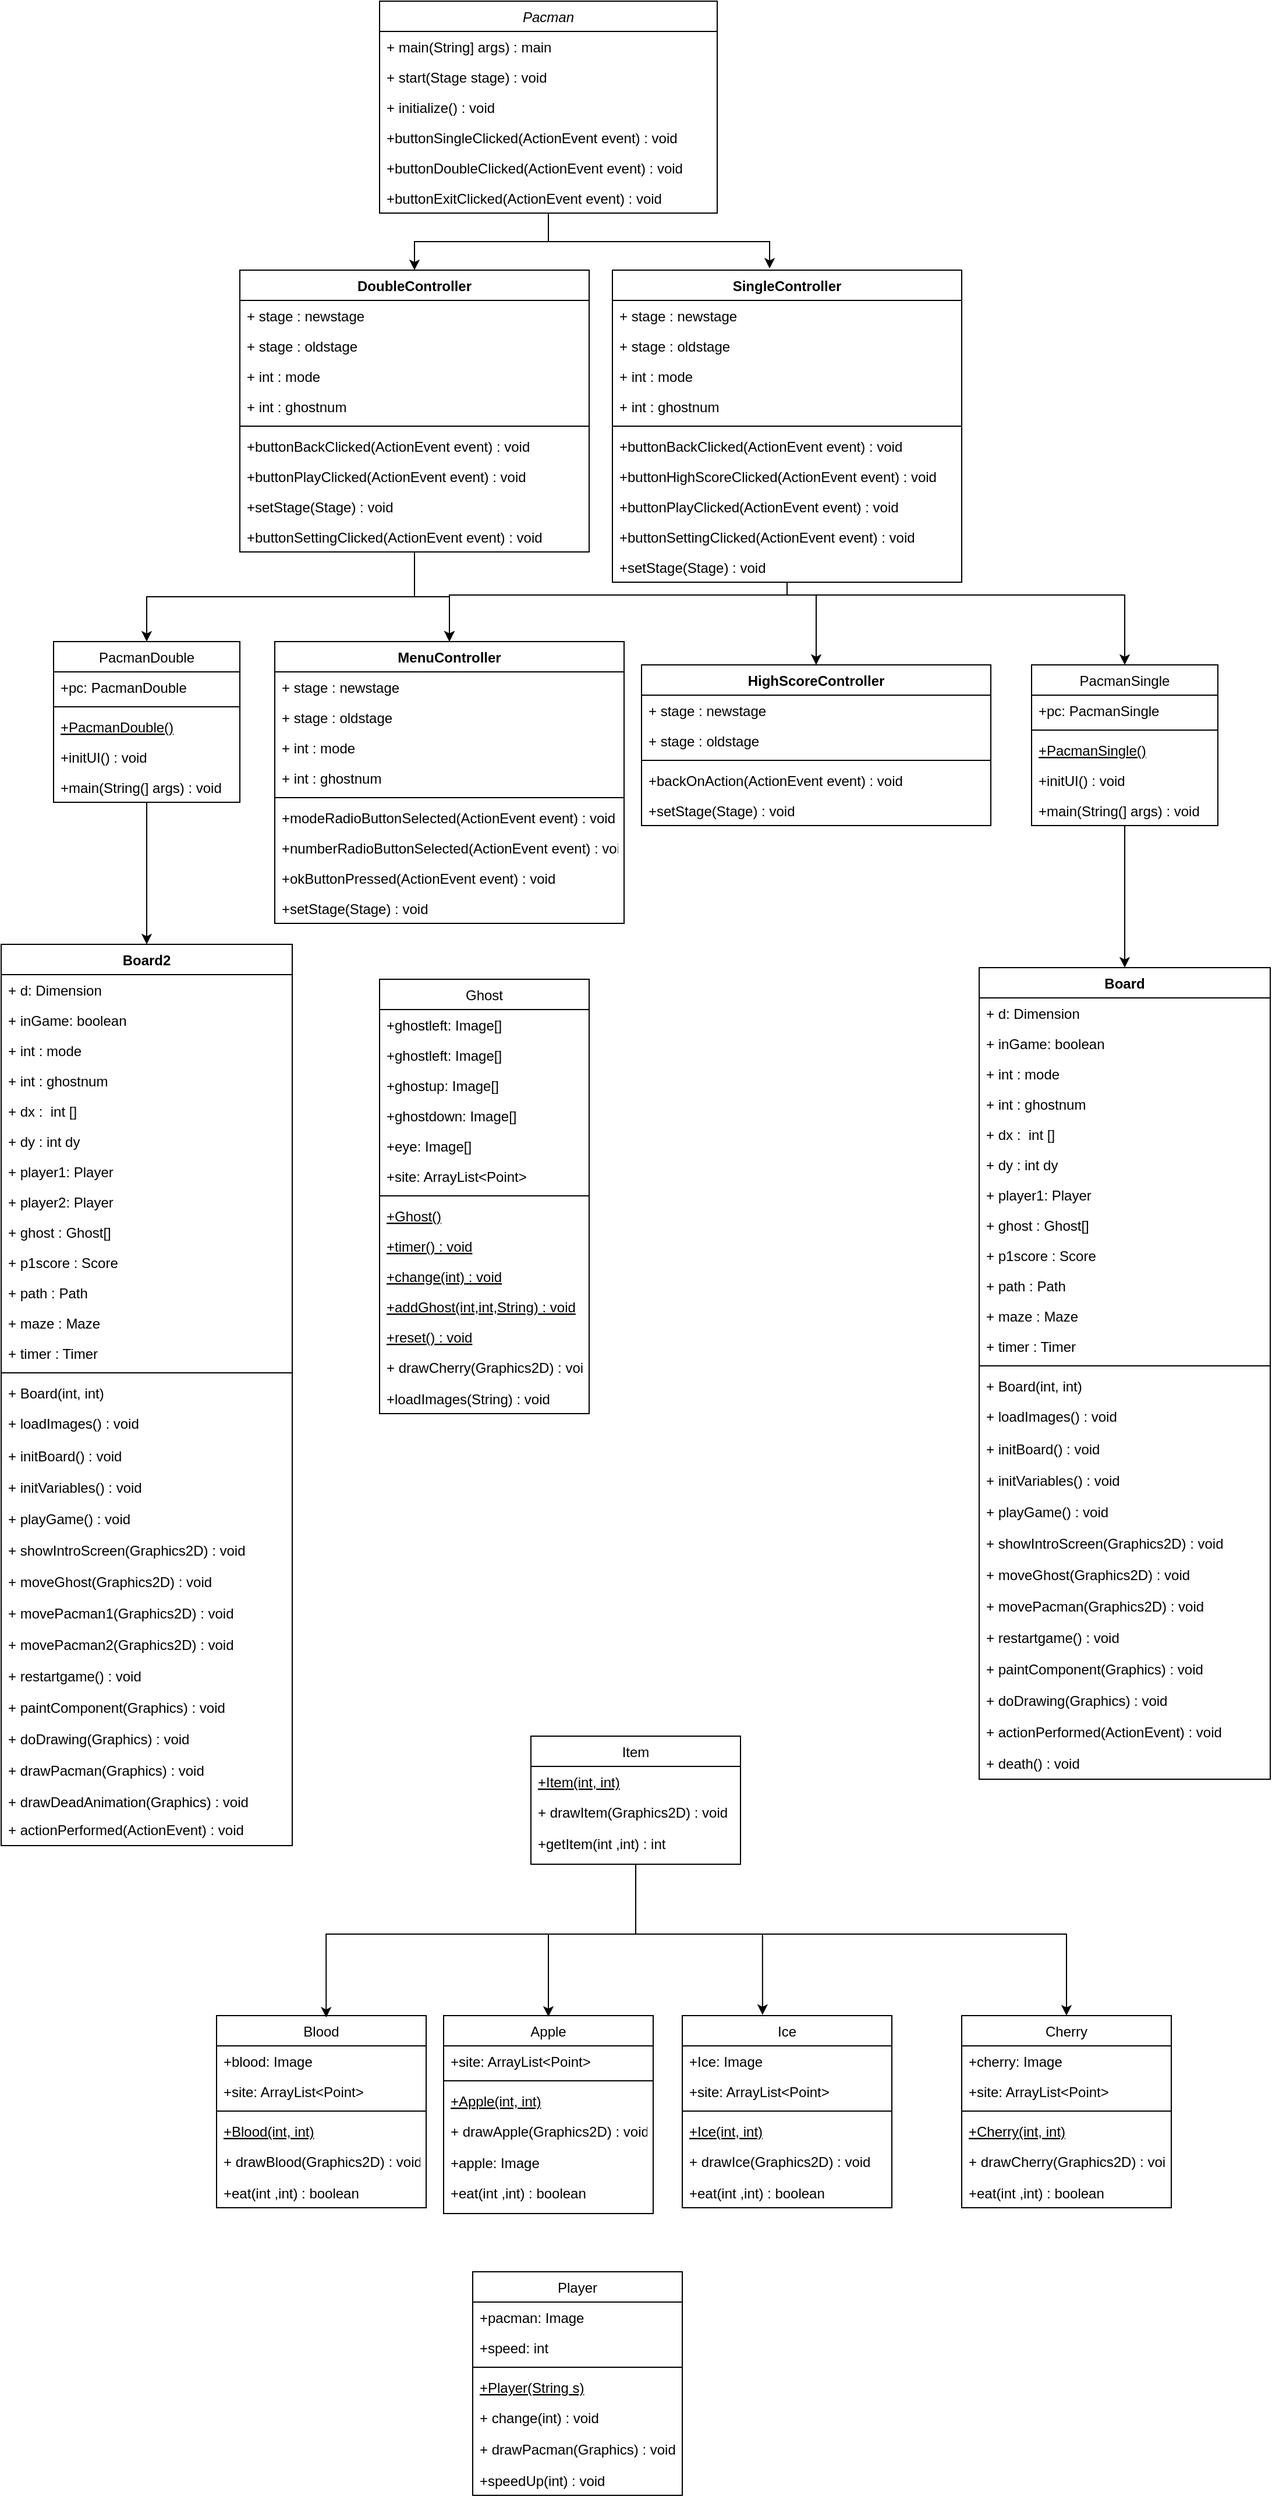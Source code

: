 <mxfile version="18.0.7" type="device"><diagram id="C5RBs43oDa-KdzZeNtuy" name="Page-1"><mxGraphModel dx="2109" dy="717" grid="1" gridSize="10" guides="1" tooltips="1" connect="1" arrows="1" fold="1" page="1" pageScale="1" pageWidth="827" pageHeight="1169" math="0" shadow="0"><root><mxCell id="WIyWlLk6GJQsqaUBKTNV-0"/><mxCell id="WIyWlLk6GJQsqaUBKTNV-1" parent="WIyWlLk6GJQsqaUBKTNV-0"/><mxCell id="lY4DzB_OruJu7RlZBHhW-36" style="edgeStyle=orthogonalEdgeStyle;rounded=0;orthogonalLoop=1;jettySize=auto;html=1;entryX=0.45;entryY=-0.005;entryDx=0;entryDy=0;entryPerimeter=0;" edge="1" parent="WIyWlLk6GJQsqaUBKTNV-1" source="zkfFHV4jXpPFQw0GAbJ--0" target="lY4DzB_OruJu7RlZBHhW-14"><mxGeometry relative="1" as="geometry"/></mxCell><mxCell id="lY4DzB_OruJu7RlZBHhW-37" style="edgeStyle=orthogonalEdgeStyle;rounded=0;orthogonalLoop=1;jettySize=auto;html=1;entryX=0.5;entryY=0;entryDx=0;entryDy=0;" edge="1" parent="WIyWlLk6GJQsqaUBKTNV-1" source="zkfFHV4jXpPFQw0GAbJ--0" target="lY4DzB_OruJu7RlZBHhW-26"><mxGeometry relative="1" as="geometry"><mxPoint x="260" y="590" as="targetPoint"/></mxGeometry></mxCell><mxCell id="zkfFHV4jXpPFQw0GAbJ--0" value="Pacman" style="swimlane;fontStyle=2;align=center;verticalAlign=top;childLayout=stackLayout;horizontal=1;startSize=26;horizontalStack=0;resizeParent=1;resizeLast=0;collapsible=1;marginBottom=0;rounded=0;shadow=0;strokeWidth=1;" parent="WIyWlLk6GJQsqaUBKTNV-1" vertex="1"><mxGeometry x="170" y="120" width="290" height="182" as="geometry"><mxRectangle x="230" y="140" width="160" height="26" as="alternateBounds"/></mxGeometry></mxCell><mxCell id="zkfFHV4jXpPFQw0GAbJ--1" value="+ main(String] args) : main" style="text;align=left;verticalAlign=top;spacingLeft=4;spacingRight=4;overflow=hidden;rotatable=0;points=[[0,0.5],[1,0.5]];portConstraint=eastwest;" parent="zkfFHV4jXpPFQw0GAbJ--0" vertex="1"><mxGeometry y="26" width="290" height="26" as="geometry"/></mxCell><mxCell id="zkfFHV4jXpPFQw0GAbJ--2" value="+ start(Stage stage) : void" style="text;align=left;verticalAlign=top;spacingLeft=4;spacingRight=4;overflow=hidden;rotatable=0;points=[[0,0.5],[1,0.5]];portConstraint=eastwest;rounded=0;shadow=0;html=0;" parent="zkfFHV4jXpPFQw0GAbJ--0" vertex="1"><mxGeometry y="52" width="290" height="26" as="geometry"/></mxCell><mxCell id="zkfFHV4jXpPFQw0GAbJ--3" value="+ initialize() : void" style="text;align=left;verticalAlign=top;spacingLeft=4;spacingRight=4;overflow=hidden;rotatable=0;points=[[0,0.5],[1,0.5]];portConstraint=eastwest;rounded=0;shadow=0;html=0;" parent="zkfFHV4jXpPFQw0GAbJ--0" vertex="1"><mxGeometry y="78" width="290" height="26" as="geometry"/></mxCell><mxCell id="lY4DzB_OruJu7RlZBHhW-0" value="+buttonSingleClicked(ActionEvent event) : void" style="text;align=left;verticalAlign=top;spacingLeft=4;spacingRight=4;overflow=hidden;rotatable=0;points=[[0,0.5],[1,0.5]];portConstraint=eastwest;rounded=0;shadow=0;html=0;" vertex="1" parent="zkfFHV4jXpPFQw0GAbJ--0"><mxGeometry y="104" width="290" height="26" as="geometry"/></mxCell><mxCell id="lY4DzB_OruJu7RlZBHhW-1" value="+buttonDoubleClicked(ActionEvent event) : void" style="text;align=left;verticalAlign=top;spacingLeft=4;spacingRight=4;overflow=hidden;rotatable=0;points=[[0,0.5],[1,0.5]];portConstraint=eastwest;rounded=0;shadow=0;html=0;" vertex="1" parent="zkfFHV4jXpPFQw0GAbJ--0"><mxGeometry y="130" width="290" height="26" as="geometry"/></mxCell><mxCell id="lY4DzB_OruJu7RlZBHhW-2" value="+buttonExitClicked(ActionEvent event) : void" style="text;align=left;verticalAlign=top;spacingLeft=4;spacingRight=4;overflow=hidden;rotatable=0;points=[[0,0.5],[1,0.5]];portConstraint=eastwest;rounded=0;shadow=0;html=0;" vertex="1" parent="zkfFHV4jXpPFQw0GAbJ--0"><mxGeometry y="156" width="290" height="26" as="geometry"/></mxCell><mxCell id="lY4DzB_OruJu7RlZBHhW-123" style="edgeStyle=orthogonalEdgeStyle;rounded=0;orthogonalLoop=1;jettySize=auto;html=1;entryX=0.5;entryY=0;entryDx=0;entryDy=0;" edge="1" parent="WIyWlLk6GJQsqaUBKTNV-1" source="zkfFHV4jXpPFQw0GAbJ--6" target="lY4DzB_OruJu7RlZBHhW-91"><mxGeometry relative="1" as="geometry"/></mxCell><mxCell id="zkfFHV4jXpPFQw0GAbJ--6" value="PacmanDouble" style="swimlane;fontStyle=0;align=center;verticalAlign=top;childLayout=stackLayout;horizontal=1;startSize=26;horizontalStack=0;resizeParent=1;resizeLast=0;collapsible=1;marginBottom=0;rounded=0;shadow=0;strokeWidth=1;" parent="WIyWlLk6GJQsqaUBKTNV-1" vertex="1"><mxGeometry x="-110" y="670" width="160" height="138" as="geometry"><mxRectangle x="130" y="380" width="160" height="26" as="alternateBounds"/></mxGeometry></mxCell><mxCell id="zkfFHV4jXpPFQw0GAbJ--7" value="+pc: PacmanDouble" style="text;align=left;verticalAlign=top;spacingLeft=4;spacingRight=4;overflow=hidden;rotatable=0;points=[[0,0.5],[1,0.5]];portConstraint=eastwest;" parent="zkfFHV4jXpPFQw0GAbJ--6" vertex="1"><mxGeometry y="26" width="160" height="26" as="geometry"/></mxCell><mxCell id="zkfFHV4jXpPFQw0GAbJ--9" value="" style="line;html=1;strokeWidth=1;align=left;verticalAlign=middle;spacingTop=-1;spacingLeft=3;spacingRight=3;rotatable=0;labelPosition=right;points=[];portConstraint=eastwest;" parent="zkfFHV4jXpPFQw0GAbJ--6" vertex="1"><mxGeometry y="52" width="160" height="8" as="geometry"/></mxCell><mxCell id="zkfFHV4jXpPFQw0GAbJ--10" value="+PacmanDouble()" style="text;align=left;verticalAlign=top;spacingLeft=4;spacingRight=4;overflow=hidden;rotatable=0;points=[[0,0.5],[1,0.5]];portConstraint=eastwest;fontStyle=4" parent="zkfFHV4jXpPFQw0GAbJ--6" vertex="1"><mxGeometry y="60" width="160" height="26" as="geometry"/></mxCell><mxCell id="zkfFHV4jXpPFQw0GAbJ--11" value="+initUI() : void" style="text;align=left;verticalAlign=top;spacingLeft=4;spacingRight=4;overflow=hidden;rotatable=0;points=[[0,0.5],[1,0.5]];portConstraint=eastwest;" parent="zkfFHV4jXpPFQw0GAbJ--6" vertex="1"><mxGeometry y="86" width="160" height="26" as="geometry"/></mxCell><mxCell id="lY4DzB_OruJu7RlZBHhW-3" value="+main(String(] args) : void" style="text;align=left;verticalAlign=top;spacingLeft=4;spacingRight=4;overflow=hidden;rotatable=0;points=[[0,0.5],[1,0.5]];portConstraint=eastwest;" vertex="1" parent="zkfFHV4jXpPFQw0GAbJ--6"><mxGeometry y="112" width="160" height="26" as="geometry"/></mxCell><mxCell id="lY4DzB_OruJu7RlZBHhW-124" style="edgeStyle=orthogonalEdgeStyle;rounded=0;orthogonalLoop=1;jettySize=auto;html=1;" edge="1" parent="WIyWlLk6GJQsqaUBKTNV-1" source="lY4DzB_OruJu7RlZBHhW-4" target="lY4DzB_OruJu7RlZBHhW-10"><mxGeometry relative="1" as="geometry"/></mxCell><mxCell id="lY4DzB_OruJu7RlZBHhW-4" value="PacmanSingle" style="swimlane;fontStyle=0;align=center;verticalAlign=top;childLayout=stackLayout;horizontal=1;startSize=26;horizontalStack=0;resizeParent=1;resizeLast=0;collapsible=1;marginBottom=0;rounded=0;shadow=0;strokeWidth=1;" vertex="1" parent="WIyWlLk6GJQsqaUBKTNV-1"><mxGeometry x="730" y="690" width="160" height="138" as="geometry"><mxRectangle x="130" y="380" width="160" height="26" as="alternateBounds"/></mxGeometry></mxCell><mxCell id="lY4DzB_OruJu7RlZBHhW-5" value="+pc: PacmanSingle" style="text;align=left;verticalAlign=top;spacingLeft=4;spacingRight=4;overflow=hidden;rotatable=0;points=[[0,0.5],[1,0.5]];portConstraint=eastwest;" vertex="1" parent="lY4DzB_OruJu7RlZBHhW-4"><mxGeometry y="26" width="160" height="26" as="geometry"/></mxCell><mxCell id="lY4DzB_OruJu7RlZBHhW-6" value="" style="line;html=1;strokeWidth=1;align=left;verticalAlign=middle;spacingTop=-1;spacingLeft=3;spacingRight=3;rotatable=0;labelPosition=right;points=[];portConstraint=eastwest;" vertex="1" parent="lY4DzB_OruJu7RlZBHhW-4"><mxGeometry y="52" width="160" height="8" as="geometry"/></mxCell><mxCell id="lY4DzB_OruJu7RlZBHhW-7" value="+PacmanSingle()" style="text;align=left;verticalAlign=top;spacingLeft=4;spacingRight=4;overflow=hidden;rotatable=0;points=[[0,0.5],[1,0.5]];portConstraint=eastwest;fontStyle=4" vertex="1" parent="lY4DzB_OruJu7RlZBHhW-4"><mxGeometry y="60" width="160" height="26" as="geometry"/></mxCell><mxCell id="lY4DzB_OruJu7RlZBHhW-8" value="+initUI() : void" style="text;align=left;verticalAlign=top;spacingLeft=4;spacingRight=4;overflow=hidden;rotatable=0;points=[[0,0.5],[1,0.5]];portConstraint=eastwest;" vertex="1" parent="lY4DzB_OruJu7RlZBHhW-4"><mxGeometry y="86" width="160" height="26" as="geometry"/></mxCell><mxCell id="lY4DzB_OruJu7RlZBHhW-9" value="+main(String(] args) : void" style="text;align=left;verticalAlign=top;spacingLeft=4;spacingRight=4;overflow=hidden;rotatable=0;points=[[0,0.5],[1,0.5]];portConstraint=eastwest;" vertex="1" parent="lY4DzB_OruJu7RlZBHhW-4"><mxGeometry y="112" width="160" height="26" as="geometry"/></mxCell><mxCell id="lY4DzB_OruJu7RlZBHhW-10" value="Board" style="swimlane;fontStyle=1;align=center;verticalAlign=top;childLayout=stackLayout;horizontal=1;startSize=26;horizontalStack=0;resizeParent=1;resizeParentMax=0;resizeLast=0;collapsible=1;marginBottom=0;" vertex="1" parent="WIyWlLk6GJQsqaUBKTNV-1"><mxGeometry x="685" y="950" width="250" height="697" as="geometry"/></mxCell><mxCell id="lY4DzB_OruJu7RlZBHhW-11" value="+ d: Dimension" style="text;strokeColor=none;fillColor=none;align=left;verticalAlign=top;spacingLeft=4;spacingRight=4;overflow=hidden;rotatable=0;points=[[0,0.5],[1,0.5]];portConstraint=eastwest;" vertex="1" parent="lY4DzB_OruJu7RlZBHhW-10"><mxGeometry y="26" width="250" height="26" as="geometry"/></mxCell><mxCell id="lY4DzB_OruJu7RlZBHhW-70" value="+ inGame: boolean" style="text;strokeColor=none;fillColor=none;align=left;verticalAlign=top;spacingLeft=4;spacingRight=4;overflow=hidden;rotatable=0;points=[[0,0.5],[1,0.5]];portConstraint=eastwest;" vertex="1" parent="lY4DzB_OruJu7RlZBHhW-10"><mxGeometry y="52" width="250" height="26" as="geometry"/></mxCell><mxCell id="lY4DzB_OruJu7RlZBHhW-72" value="+ int : mode" style="text;strokeColor=none;fillColor=none;align=left;verticalAlign=top;spacingLeft=4;spacingRight=4;overflow=hidden;rotatable=0;points=[[0,0.5],[1,0.5]];portConstraint=eastwest;" vertex="1" parent="lY4DzB_OruJu7RlZBHhW-10"><mxGeometry y="78" width="250" height="26" as="geometry"/></mxCell><mxCell id="lY4DzB_OruJu7RlZBHhW-73" value="+ int : ghostnum" style="text;strokeColor=none;fillColor=none;align=left;verticalAlign=top;spacingLeft=4;spacingRight=4;overflow=hidden;rotatable=0;points=[[0,0.5],[1,0.5]];portConstraint=eastwest;" vertex="1" parent="lY4DzB_OruJu7RlZBHhW-10"><mxGeometry y="104" width="250" height="26" as="geometry"/></mxCell><mxCell id="lY4DzB_OruJu7RlZBHhW-66" value="+ dx :  int []" style="text;strokeColor=none;fillColor=none;align=left;verticalAlign=top;spacingLeft=4;spacingRight=4;overflow=hidden;rotatable=0;points=[[0,0.5],[1,0.5]];portConstraint=eastwest;" vertex="1" parent="lY4DzB_OruJu7RlZBHhW-10"><mxGeometry y="130" width="250" height="26" as="geometry"/></mxCell><mxCell id="lY4DzB_OruJu7RlZBHhW-65" value="+ dy : int dy" style="text;strokeColor=none;fillColor=none;align=left;verticalAlign=top;spacingLeft=4;spacingRight=4;overflow=hidden;rotatable=0;points=[[0,0.5],[1,0.5]];portConstraint=eastwest;" vertex="1" parent="lY4DzB_OruJu7RlZBHhW-10"><mxGeometry y="156" width="250" height="26" as="geometry"/></mxCell><mxCell id="lY4DzB_OruJu7RlZBHhW-67" value="+ player1: Player" style="text;strokeColor=none;fillColor=none;align=left;verticalAlign=top;spacingLeft=4;spacingRight=4;overflow=hidden;rotatable=0;points=[[0,0.5],[1,0.5]];portConstraint=eastwest;" vertex="1" parent="lY4DzB_OruJu7RlZBHhW-10"><mxGeometry y="182" width="250" height="26" as="geometry"/></mxCell><mxCell id="lY4DzB_OruJu7RlZBHhW-69" value="+ ghost : Ghost[]" style="text;strokeColor=none;fillColor=none;align=left;verticalAlign=top;spacingLeft=4;spacingRight=4;overflow=hidden;rotatable=0;points=[[0,0.5],[1,0.5]];portConstraint=eastwest;" vertex="1" parent="lY4DzB_OruJu7RlZBHhW-10"><mxGeometry y="208" width="250" height="26" as="geometry"/></mxCell><mxCell id="lY4DzB_OruJu7RlZBHhW-74" value="+ p1score : Score" style="text;strokeColor=none;fillColor=none;align=left;verticalAlign=top;spacingLeft=4;spacingRight=4;overflow=hidden;rotatable=0;points=[[0,0.5],[1,0.5]];portConstraint=eastwest;" vertex="1" parent="lY4DzB_OruJu7RlZBHhW-10"><mxGeometry y="234" width="250" height="26" as="geometry"/></mxCell><mxCell id="lY4DzB_OruJu7RlZBHhW-76" value="+ path : Path" style="text;strokeColor=none;fillColor=none;align=left;verticalAlign=top;spacingLeft=4;spacingRight=4;overflow=hidden;rotatable=0;points=[[0,0.5],[1,0.5]];portConstraint=eastwest;" vertex="1" parent="lY4DzB_OruJu7RlZBHhW-10"><mxGeometry y="260" width="250" height="26" as="geometry"/></mxCell><mxCell id="lY4DzB_OruJu7RlZBHhW-77" value="+ maze : Maze" style="text;strokeColor=none;fillColor=none;align=left;verticalAlign=top;spacingLeft=4;spacingRight=4;overflow=hidden;rotatable=0;points=[[0,0.5],[1,0.5]];portConstraint=eastwest;" vertex="1" parent="lY4DzB_OruJu7RlZBHhW-10"><mxGeometry y="286" width="250" height="26" as="geometry"/></mxCell><mxCell id="lY4DzB_OruJu7RlZBHhW-75" value="+ timer : Timer" style="text;strokeColor=none;fillColor=none;align=left;verticalAlign=top;spacingLeft=4;spacingRight=4;overflow=hidden;rotatable=0;points=[[0,0.5],[1,0.5]];portConstraint=eastwest;" vertex="1" parent="lY4DzB_OruJu7RlZBHhW-10"><mxGeometry y="312" width="250" height="26" as="geometry"/></mxCell><mxCell id="lY4DzB_OruJu7RlZBHhW-12" value="" style="line;strokeWidth=1;fillColor=none;align=left;verticalAlign=middle;spacingTop=-1;spacingLeft=3;spacingRight=3;rotatable=0;labelPosition=right;points=[];portConstraint=eastwest;" vertex="1" parent="lY4DzB_OruJu7RlZBHhW-10"><mxGeometry y="338" width="250" height="8" as="geometry"/></mxCell><mxCell id="lY4DzB_OruJu7RlZBHhW-13" value="+ Board(int, int) " style="text;strokeColor=none;fillColor=none;align=left;verticalAlign=top;spacingLeft=4;spacingRight=4;overflow=hidden;rotatable=0;points=[[0,0.5],[1,0.5]];portConstraint=eastwest;" vertex="1" parent="lY4DzB_OruJu7RlZBHhW-10"><mxGeometry y="346" width="250" height="26" as="geometry"/></mxCell><mxCell id="lY4DzB_OruJu7RlZBHhW-81" value="+ loadImages() : void" style="text;align=left;verticalAlign=top;spacingLeft=4;spacingRight=4;overflow=hidden;rotatable=0;points=[[0,0.5],[1,0.5]];portConstraint=eastwest;rounded=0;shadow=0;html=0;" vertex="1" parent="lY4DzB_OruJu7RlZBHhW-10"><mxGeometry y="372" width="250" height="28" as="geometry"/></mxCell><mxCell id="lY4DzB_OruJu7RlZBHhW-82" value="+ initBoard() : void" style="text;align=left;verticalAlign=top;spacingLeft=4;spacingRight=4;overflow=hidden;rotatable=0;points=[[0,0.5],[1,0.5]];portConstraint=eastwest;rounded=0;shadow=0;html=0;" vertex="1" parent="lY4DzB_OruJu7RlZBHhW-10"><mxGeometry y="400" width="250" height="27" as="geometry"/></mxCell><mxCell id="lY4DzB_OruJu7RlZBHhW-83" value="+ initVariables() : void" style="text;align=left;verticalAlign=top;spacingLeft=4;spacingRight=4;overflow=hidden;rotatable=0;points=[[0,0.5],[1,0.5]];portConstraint=eastwest;rounded=0;shadow=0;html=0;" vertex="1" parent="lY4DzB_OruJu7RlZBHhW-10"><mxGeometry y="427" width="250" height="27" as="geometry"/></mxCell><mxCell id="lY4DzB_OruJu7RlZBHhW-84" value="+ playGame() : void" style="text;align=left;verticalAlign=top;spacingLeft=4;spacingRight=4;overflow=hidden;rotatable=0;points=[[0,0.5],[1,0.5]];portConstraint=eastwest;rounded=0;shadow=0;html=0;" vertex="1" parent="lY4DzB_OruJu7RlZBHhW-10"><mxGeometry y="454" width="250" height="27" as="geometry"/></mxCell><mxCell id="lY4DzB_OruJu7RlZBHhW-85" value="+ showIntroScreen(Graphics2D) : void" style="text;align=left;verticalAlign=top;spacingLeft=4;spacingRight=4;overflow=hidden;rotatable=0;points=[[0,0.5],[1,0.5]];portConstraint=eastwest;rounded=0;shadow=0;html=0;" vertex="1" parent="lY4DzB_OruJu7RlZBHhW-10"><mxGeometry y="481" width="250" height="27" as="geometry"/></mxCell><mxCell id="lY4DzB_OruJu7RlZBHhW-86" value="+ moveGhost(Graphics2D) : void" style="text;align=left;verticalAlign=top;spacingLeft=4;spacingRight=4;overflow=hidden;rotatable=0;points=[[0,0.5],[1,0.5]];portConstraint=eastwest;rounded=0;shadow=0;html=0;" vertex="1" parent="lY4DzB_OruJu7RlZBHhW-10"><mxGeometry y="508" width="250" height="27" as="geometry"/></mxCell><mxCell id="lY4DzB_OruJu7RlZBHhW-87" value="+ movePacman(Graphics2D) : void" style="text;align=left;verticalAlign=top;spacingLeft=4;spacingRight=4;overflow=hidden;rotatable=0;points=[[0,0.5],[1,0.5]];portConstraint=eastwest;rounded=0;shadow=0;html=0;" vertex="1" parent="lY4DzB_OruJu7RlZBHhW-10"><mxGeometry y="535" width="250" height="27" as="geometry"/></mxCell><mxCell id="lY4DzB_OruJu7RlZBHhW-80" value="+ restartgame() : void" style="text;align=left;verticalAlign=top;spacingLeft=4;spacingRight=4;overflow=hidden;rotatable=0;points=[[0,0.5],[1,0.5]];portConstraint=eastwest;rounded=0;shadow=0;html=0;" vertex="1" parent="lY4DzB_OruJu7RlZBHhW-10"><mxGeometry y="562" width="250" height="27" as="geometry"/></mxCell><mxCell id="lY4DzB_OruJu7RlZBHhW-88" value="+ paintComponent(Graphics) : void" style="text;align=left;verticalAlign=top;spacingLeft=4;spacingRight=4;overflow=hidden;rotatable=0;points=[[0,0.5],[1,0.5]];portConstraint=eastwest;rounded=0;shadow=0;html=0;" vertex="1" parent="lY4DzB_OruJu7RlZBHhW-10"><mxGeometry y="589" width="250" height="27" as="geometry"/></mxCell><mxCell id="lY4DzB_OruJu7RlZBHhW-89" value="+ doDrawing(Graphics) : void" style="text;align=left;verticalAlign=top;spacingLeft=4;spacingRight=4;overflow=hidden;rotatable=0;points=[[0,0.5],[1,0.5]];portConstraint=eastwest;rounded=0;shadow=0;html=0;" vertex="1" parent="lY4DzB_OruJu7RlZBHhW-10"><mxGeometry y="616" width="250" height="27" as="geometry"/></mxCell><mxCell id="lY4DzB_OruJu7RlZBHhW-121" value="+ actionPerformed(ActionEvent) : void" style="text;align=left;verticalAlign=top;spacingLeft=4;spacingRight=4;overflow=hidden;rotatable=0;points=[[0,0.5],[1,0.5]];portConstraint=eastwest;rounded=0;shadow=0;html=0;" vertex="1" parent="lY4DzB_OruJu7RlZBHhW-10"><mxGeometry y="643" width="250" height="27" as="geometry"/></mxCell><mxCell id="lY4DzB_OruJu7RlZBHhW-90" value="+ death() : void" style="text;align=left;verticalAlign=top;spacingLeft=4;spacingRight=4;overflow=hidden;rotatable=0;points=[[0,0.5],[1,0.5]];portConstraint=eastwest;rounded=0;shadow=0;html=0;" vertex="1" parent="lY4DzB_OruJu7RlZBHhW-10"><mxGeometry y="670" width="250" height="27" as="geometry"/></mxCell><mxCell id="lY4DzB_OruJu7RlZBHhW-62" style="edgeStyle=orthogonalEdgeStyle;rounded=0;orthogonalLoop=1;jettySize=auto;html=1;" edge="1" parent="WIyWlLk6GJQsqaUBKTNV-1" source="lY4DzB_OruJu7RlZBHhW-14" target="lY4DzB_OruJu7RlZBHhW-38"><mxGeometry relative="1" as="geometry"><Array as="points"><mxPoint x="520" y="630"/><mxPoint x="230" y="630"/></Array></mxGeometry></mxCell><mxCell id="lY4DzB_OruJu7RlZBHhW-63" style="edgeStyle=orthogonalEdgeStyle;rounded=0;orthogonalLoop=1;jettySize=auto;html=1;entryX=0.5;entryY=0;entryDx=0;entryDy=0;" edge="1" parent="WIyWlLk6GJQsqaUBKTNV-1" source="lY4DzB_OruJu7RlZBHhW-14" target="lY4DzB_OruJu7RlZBHhW-50"><mxGeometry relative="1" as="geometry"><Array as="points"><mxPoint x="520" y="630"/><mxPoint x="545" y="630"/></Array></mxGeometry></mxCell><mxCell id="lY4DzB_OruJu7RlZBHhW-64" style="edgeStyle=orthogonalEdgeStyle;rounded=0;orthogonalLoop=1;jettySize=auto;html=1;" edge="1" parent="WIyWlLk6GJQsqaUBKTNV-1" source="lY4DzB_OruJu7RlZBHhW-14" target="lY4DzB_OruJu7RlZBHhW-4"><mxGeometry relative="1" as="geometry"><Array as="points"><mxPoint x="520" y="630"/><mxPoint x="810" y="630"/></Array></mxGeometry></mxCell><mxCell id="lY4DzB_OruJu7RlZBHhW-14" value="SingleController" style="swimlane;fontStyle=1;align=center;verticalAlign=top;childLayout=stackLayout;horizontal=1;startSize=26;horizontalStack=0;resizeParent=1;resizeParentMax=0;resizeLast=0;collapsible=1;marginBottom=0;" vertex="1" parent="WIyWlLk6GJQsqaUBKTNV-1"><mxGeometry x="370" y="351" width="300" height="268" as="geometry"/></mxCell><mxCell id="lY4DzB_OruJu7RlZBHhW-15" value="+ stage : newstage" style="text;strokeColor=none;fillColor=none;align=left;verticalAlign=top;spacingLeft=4;spacingRight=4;overflow=hidden;rotatable=0;points=[[0,0.5],[1,0.5]];portConstraint=eastwest;" vertex="1" parent="lY4DzB_OruJu7RlZBHhW-14"><mxGeometry y="26" width="300" height="26" as="geometry"/></mxCell><mxCell id="lY4DzB_OruJu7RlZBHhW-19" value="+ stage : oldstage" style="text;strokeColor=none;fillColor=none;align=left;verticalAlign=top;spacingLeft=4;spacingRight=4;overflow=hidden;rotatable=0;points=[[0,0.5],[1,0.5]];portConstraint=eastwest;" vertex="1" parent="lY4DzB_OruJu7RlZBHhW-14"><mxGeometry y="52" width="300" height="26" as="geometry"/></mxCell><mxCell id="lY4DzB_OruJu7RlZBHhW-20" value="+ int : mode" style="text;strokeColor=none;fillColor=none;align=left;verticalAlign=top;spacingLeft=4;spacingRight=4;overflow=hidden;rotatable=0;points=[[0,0.5],[1,0.5]];portConstraint=eastwest;" vertex="1" parent="lY4DzB_OruJu7RlZBHhW-14"><mxGeometry y="78" width="300" height="26" as="geometry"/></mxCell><mxCell id="lY4DzB_OruJu7RlZBHhW-18" value="+ int : ghostnum" style="text;strokeColor=none;fillColor=none;align=left;verticalAlign=top;spacingLeft=4;spacingRight=4;overflow=hidden;rotatable=0;points=[[0,0.5],[1,0.5]];portConstraint=eastwest;" vertex="1" parent="lY4DzB_OruJu7RlZBHhW-14"><mxGeometry y="104" width="300" height="26" as="geometry"/></mxCell><mxCell id="lY4DzB_OruJu7RlZBHhW-16" value="" style="line;strokeWidth=1;fillColor=none;align=left;verticalAlign=middle;spacingTop=-1;spacingLeft=3;spacingRight=3;rotatable=0;labelPosition=right;points=[];portConstraint=eastwest;" vertex="1" parent="lY4DzB_OruJu7RlZBHhW-14"><mxGeometry y="130" width="300" height="8" as="geometry"/></mxCell><mxCell id="lY4DzB_OruJu7RlZBHhW-22" value="+buttonBackClicked(ActionEvent event) : void" style="text;align=left;verticalAlign=top;spacingLeft=4;spacingRight=4;overflow=hidden;rotatable=0;points=[[0,0.5],[1,0.5]];portConstraint=eastwest;rounded=0;shadow=0;html=0;" vertex="1" parent="lY4DzB_OruJu7RlZBHhW-14"><mxGeometry y="138" width="300" height="26" as="geometry"/></mxCell><mxCell id="lY4DzB_OruJu7RlZBHhW-24" value="+buttonHighScoreClicked(ActionEvent event) : void" style="text;align=left;verticalAlign=top;spacingLeft=4;spacingRight=4;overflow=hidden;rotatable=0;points=[[0,0.5],[1,0.5]];portConstraint=eastwest;rounded=0;shadow=0;html=0;" vertex="1" parent="lY4DzB_OruJu7RlZBHhW-14"><mxGeometry y="164" width="300" height="26" as="geometry"/></mxCell><mxCell id="lY4DzB_OruJu7RlZBHhW-25" value="+buttonPlayClicked(ActionEvent event) : void" style="text;align=left;verticalAlign=top;spacingLeft=4;spacingRight=4;overflow=hidden;rotatable=0;points=[[0,0.5],[1,0.5]];portConstraint=eastwest;rounded=0;shadow=0;html=0;" vertex="1" parent="lY4DzB_OruJu7RlZBHhW-14"><mxGeometry y="190" width="300" height="26" as="geometry"/></mxCell><mxCell id="lY4DzB_OruJu7RlZBHhW-23" value="+buttonSettingClicked(ActionEvent event) : void" style="text;align=left;verticalAlign=top;spacingLeft=4;spacingRight=4;overflow=hidden;rotatable=0;points=[[0,0.5],[1,0.5]];portConstraint=eastwest;rounded=0;shadow=0;html=0;" vertex="1" parent="lY4DzB_OruJu7RlZBHhW-14"><mxGeometry y="216" width="300" height="26" as="geometry"/></mxCell><mxCell id="lY4DzB_OruJu7RlZBHhW-48" value="+setStage(Stage) : void" style="text;align=left;verticalAlign=top;spacingLeft=4;spacingRight=4;overflow=hidden;rotatable=0;points=[[0,0.5],[1,0.5]];portConstraint=eastwest;rounded=0;shadow=0;html=0;" vertex="1" parent="lY4DzB_OruJu7RlZBHhW-14"><mxGeometry y="242" width="300" height="26" as="geometry"/></mxCell><mxCell id="lY4DzB_OruJu7RlZBHhW-60" style="edgeStyle=orthogonalEdgeStyle;rounded=0;orthogonalLoop=1;jettySize=auto;html=1;" edge="1" parent="WIyWlLk6GJQsqaUBKTNV-1" source="lY4DzB_OruJu7RlZBHhW-26" target="zkfFHV4jXpPFQw0GAbJ--6"><mxGeometry relative="1" as="geometry"/></mxCell><mxCell id="lY4DzB_OruJu7RlZBHhW-61" style="edgeStyle=orthogonalEdgeStyle;rounded=0;orthogonalLoop=1;jettySize=auto;html=1;" edge="1" parent="WIyWlLk6GJQsqaUBKTNV-1" source="lY4DzB_OruJu7RlZBHhW-26" target="lY4DzB_OruJu7RlZBHhW-38"><mxGeometry relative="1" as="geometry"/></mxCell><mxCell id="lY4DzB_OruJu7RlZBHhW-26" value="DoubleController" style="swimlane;fontStyle=1;align=center;verticalAlign=top;childLayout=stackLayout;horizontal=1;startSize=26;horizontalStack=0;resizeParent=1;resizeParentMax=0;resizeLast=0;collapsible=1;marginBottom=0;" vertex="1" parent="WIyWlLk6GJQsqaUBKTNV-1"><mxGeometry x="50" y="351" width="300" height="242" as="geometry"/></mxCell><mxCell id="lY4DzB_OruJu7RlZBHhW-27" value="+ stage : newstage" style="text;strokeColor=none;fillColor=none;align=left;verticalAlign=top;spacingLeft=4;spacingRight=4;overflow=hidden;rotatable=0;points=[[0,0.5],[1,0.5]];portConstraint=eastwest;" vertex="1" parent="lY4DzB_OruJu7RlZBHhW-26"><mxGeometry y="26" width="300" height="26" as="geometry"/></mxCell><mxCell id="lY4DzB_OruJu7RlZBHhW-28" value="+ stage : oldstage" style="text;strokeColor=none;fillColor=none;align=left;verticalAlign=top;spacingLeft=4;spacingRight=4;overflow=hidden;rotatable=0;points=[[0,0.5],[1,0.5]];portConstraint=eastwest;" vertex="1" parent="lY4DzB_OruJu7RlZBHhW-26"><mxGeometry y="52" width="300" height="26" as="geometry"/></mxCell><mxCell id="lY4DzB_OruJu7RlZBHhW-29" value="+ int : mode" style="text;strokeColor=none;fillColor=none;align=left;verticalAlign=top;spacingLeft=4;spacingRight=4;overflow=hidden;rotatable=0;points=[[0,0.5],[1,0.5]];portConstraint=eastwest;" vertex="1" parent="lY4DzB_OruJu7RlZBHhW-26"><mxGeometry y="78" width="300" height="26" as="geometry"/></mxCell><mxCell id="lY4DzB_OruJu7RlZBHhW-30" value="+ int : ghostnum" style="text;strokeColor=none;fillColor=none;align=left;verticalAlign=top;spacingLeft=4;spacingRight=4;overflow=hidden;rotatable=0;points=[[0,0.5],[1,0.5]];portConstraint=eastwest;" vertex="1" parent="lY4DzB_OruJu7RlZBHhW-26"><mxGeometry y="104" width="300" height="26" as="geometry"/></mxCell><mxCell id="lY4DzB_OruJu7RlZBHhW-31" value="" style="line;strokeWidth=1;fillColor=none;align=left;verticalAlign=middle;spacingTop=-1;spacingLeft=3;spacingRight=3;rotatable=0;labelPosition=right;points=[];portConstraint=eastwest;" vertex="1" parent="lY4DzB_OruJu7RlZBHhW-26"><mxGeometry y="130" width="300" height="8" as="geometry"/></mxCell><mxCell id="lY4DzB_OruJu7RlZBHhW-32" value="+buttonBackClicked(ActionEvent event) : void" style="text;align=left;verticalAlign=top;spacingLeft=4;spacingRight=4;overflow=hidden;rotatable=0;points=[[0,0.5],[1,0.5]];portConstraint=eastwest;rounded=0;shadow=0;html=0;" vertex="1" parent="lY4DzB_OruJu7RlZBHhW-26"><mxGeometry y="138" width="300" height="26" as="geometry"/></mxCell><mxCell id="lY4DzB_OruJu7RlZBHhW-34" value="+buttonPlayClicked(ActionEvent event) : void" style="text;align=left;verticalAlign=top;spacingLeft=4;spacingRight=4;overflow=hidden;rotatable=0;points=[[0,0.5],[1,0.5]];portConstraint=eastwest;rounded=0;shadow=0;html=0;" vertex="1" parent="lY4DzB_OruJu7RlZBHhW-26"><mxGeometry y="164" width="300" height="26" as="geometry"/></mxCell><mxCell id="lY4DzB_OruJu7RlZBHhW-49" value="+setStage(Stage) : void" style="text;align=left;verticalAlign=top;spacingLeft=4;spacingRight=4;overflow=hidden;rotatable=0;points=[[0,0.5],[1,0.5]];portConstraint=eastwest;rounded=0;shadow=0;html=0;" vertex="1" parent="lY4DzB_OruJu7RlZBHhW-26"><mxGeometry y="190" width="300" height="26" as="geometry"/></mxCell><mxCell id="lY4DzB_OruJu7RlZBHhW-35" value="+buttonSettingClicked(ActionEvent event) : void" style="text;align=left;verticalAlign=top;spacingLeft=4;spacingRight=4;overflow=hidden;rotatable=0;points=[[0,0.5],[1,0.5]];portConstraint=eastwest;rounded=0;shadow=0;html=0;" vertex="1" parent="lY4DzB_OruJu7RlZBHhW-26"><mxGeometry y="216" width="300" height="26" as="geometry"/></mxCell><mxCell id="lY4DzB_OruJu7RlZBHhW-38" value="MenuController" style="swimlane;fontStyle=1;align=center;verticalAlign=top;childLayout=stackLayout;horizontal=1;startSize=26;horizontalStack=0;resizeParent=1;resizeParentMax=0;resizeLast=0;collapsible=1;marginBottom=0;" vertex="1" parent="WIyWlLk6GJQsqaUBKTNV-1"><mxGeometry x="80" y="670" width="300" height="242" as="geometry"/></mxCell><mxCell id="lY4DzB_OruJu7RlZBHhW-39" value="+ stage : newstage" style="text;strokeColor=none;fillColor=none;align=left;verticalAlign=top;spacingLeft=4;spacingRight=4;overflow=hidden;rotatable=0;points=[[0,0.5],[1,0.5]];portConstraint=eastwest;" vertex="1" parent="lY4DzB_OruJu7RlZBHhW-38"><mxGeometry y="26" width="300" height="26" as="geometry"/></mxCell><mxCell id="lY4DzB_OruJu7RlZBHhW-40" value="+ stage : oldstage" style="text;strokeColor=none;fillColor=none;align=left;verticalAlign=top;spacingLeft=4;spacingRight=4;overflow=hidden;rotatable=0;points=[[0,0.5],[1,0.5]];portConstraint=eastwest;" vertex="1" parent="lY4DzB_OruJu7RlZBHhW-38"><mxGeometry y="52" width="300" height="26" as="geometry"/></mxCell><mxCell id="lY4DzB_OruJu7RlZBHhW-41" value="+ int : mode" style="text;strokeColor=none;fillColor=none;align=left;verticalAlign=top;spacingLeft=4;spacingRight=4;overflow=hidden;rotatable=0;points=[[0,0.5],[1,0.5]];portConstraint=eastwest;" vertex="1" parent="lY4DzB_OruJu7RlZBHhW-38"><mxGeometry y="78" width="300" height="26" as="geometry"/></mxCell><mxCell id="lY4DzB_OruJu7RlZBHhW-42" value="+ int : ghostnum" style="text;strokeColor=none;fillColor=none;align=left;verticalAlign=top;spacingLeft=4;spacingRight=4;overflow=hidden;rotatable=0;points=[[0,0.5],[1,0.5]];portConstraint=eastwest;" vertex="1" parent="lY4DzB_OruJu7RlZBHhW-38"><mxGeometry y="104" width="300" height="26" as="geometry"/></mxCell><mxCell id="lY4DzB_OruJu7RlZBHhW-43" value="" style="line;strokeWidth=1;fillColor=none;align=left;verticalAlign=middle;spacingTop=-1;spacingLeft=3;spacingRight=3;rotatable=0;labelPosition=right;points=[];portConstraint=eastwest;" vertex="1" parent="lY4DzB_OruJu7RlZBHhW-38"><mxGeometry y="130" width="300" height="8" as="geometry"/></mxCell><mxCell id="lY4DzB_OruJu7RlZBHhW-44" value="+modeRadioButtonSelected(ActionEvent event) : void" style="text;align=left;verticalAlign=top;spacingLeft=4;spacingRight=4;overflow=hidden;rotatable=0;points=[[0,0.5],[1,0.5]];portConstraint=eastwest;rounded=0;shadow=0;html=0;" vertex="1" parent="lY4DzB_OruJu7RlZBHhW-38"><mxGeometry y="138" width="300" height="26" as="geometry"/></mxCell><mxCell id="lY4DzB_OruJu7RlZBHhW-45" value="+numberRadioButtonSelected(ActionEvent event) : void" style="text;align=left;verticalAlign=top;spacingLeft=4;spacingRight=4;overflow=hidden;rotatable=0;points=[[0,0.5],[1,0.5]];portConstraint=eastwest;rounded=0;shadow=0;html=0;" vertex="1" parent="lY4DzB_OruJu7RlZBHhW-38"><mxGeometry y="164" width="300" height="26" as="geometry"/></mxCell><mxCell id="lY4DzB_OruJu7RlZBHhW-46" value="+okButtonPressed(ActionEvent event) : void" style="text;align=left;verticalAlign=top;spacingLeft=4;spacingRight=4;overflow=hidden;rotatable=0;points=[[0,0.5],[1,0.5]];portConstraint=eastwest;rounded=0;shadow=0;html=0;" vertex="1" parent="lY4DzB_OruJu7RlZBHhW-38"><mxGeometry y="190" width="300" height="26" as="geometry"/></mxCell><mxCell id="lY4DzB_OruJu7RlZBHhW-47" value="+setStage(Stage) : void" style="text;align=left;verticalAlign=top;spacingLeft=4;spacingRight=4;overflow=hidden;rotatable=0;points=[[0,0.5],[1,0.5]];portConstraint=eastwest;rounded=0;shadow=0;html=0;" vertex="1" parent="lY4DzB_OruJu7RlZBHhW-38"><mxGeometry y="216" width="300" height="26" as="geometry"/></mxCell><mxCell id="lY4DzB_OruJu7RlZBHhW-50" value="HighScoreController" style="swimlane;fontStyle=1;align=center;verticalAlign=top;childLayout=stackLayout;horizontal=1;startSize=26;horizontalStack=0;resizeParent=1;resizeParentMax=0;resizeLast=0;collapsible=1;marginBottom=0;" vertex="1" parent="WIyWlLk6GJQsqaUBKTNV-1"><mxGeometry x="395" y="690" width="300" height="138" as="geometry"/></mxCell><mxCell id="lY4DzB_OruJu7RlZBHhW-51" value="+ stage : newstage" style="text;strokeColor=none;fillColor=none;align=left;verticalAlign=top;spacingLeft=4;spacingRight=4;overflow=hidden;rotatable=0;points=[[0,0.5],[1,0.5]];portConstraint=eastwest;" vertex="1" parent="lY4DzB_OruJu7RlZBHhW-50"><mxGeometry y="26" width="300" height="26" as="geometry"/></mxCell><mxCell id="lY4DzB_OruJu7RlZBHhW-52" value="+ stage : oldstage" style="text;strokeColor=none;fillColor=none;align=left;verticalAlign=top;spacingLeft=4;spacingRight=4;overflow=hidden;rotatable=0;points=[[0,0.5],[1,0.5]];portConstraint=eastwest;" vertex="1" parent="lY4DzB_OruJu7RlZBHhW-50"><mxGeometry y="52" width="300" height="26" as="geometry"/></mxCell><mxCell id="lY4DzB_OruJu7RlZBHhW-55" value="" style="line;strokeWidth=1;fillColor=none;align=left;verticalAlign=middle;spacingTop=-1;spacingLeft=3;spacingRight=3;rotatable=0;labelPosition=right;points=[];portConstraint=eastwest;" vertex="1" parent="lY4DzB_OruJu7RlZBHhW-50"><mxGeometry y="78" width="300" height="8" as="geometry"/></mxCell><mxCell id="lY4DzB_OruJu7RlZBHhW-56" value="+backOnAction(ActionEvent event) : void" style="text;align=left;verticalAlign=top;spacingLeft=4;spacingRight=4;overflow=hidden;rotatable=0;points=[[0,0.5],[1,0.5]];portConstraint=eastwest;rounded=0;shadow=0;html=0;" vertex="1" parent="lY4DzB_OruJu7RlZBHhW-50"><mxGeometry y="86" width="300" height="26" as="geometry"/></mxCell><mxCell id="lY4DzB_OruJu7RlZBHhW-59" value="+setStage(Stage) : void" style="text;align=left;verticalAlign=top;spacingLeft=4;spacingRight=4;overflow=hidden;rotatable=0;points=[[0,0.5],[1,0.5]];portConstraint=eastwest;rounded=0;shadow=0;html=0;" vertex="1" parent="lY4DzB_OruJu7RlZBHhW-50"><mxGeometry y="112" width="300" height="26" as="geometry"/></mxCell><mxCell id="lY4DzB_OruJu7RlZBHhW-91" value="Board2" style="swimlane;fontStyle=1;align=center;verticalAlign=top;childLayout=stackLayout;horizontal=1;startSize=26;horizontalStack=0;resizeParent=1;resizeParentMax=0;resizeLast=0;collapsible=1;marginBottom=0;" vertex="1" parent="WIyWlLk6GJQsqaUBKTNV-1"><mxGeometry x="-155" y="930" width="250" height="774" as="geometry"/></mxCell><mxCell id="lY4DzB_OruJu7RlZBHhW-92" value="+ d: Dimension" style="text;strokeColor=none;fillColor=none;align=left;verticalAlign=top;spacingLeft=4;spacingRight=4;overflow=hidden;rotatable=0;points=[[0,0.5],[1,0.5]];portConstraint=eastwest;" vertex="1" parent="lY4DzB_OruJu7RlZBHhW-91"><mxGeometry y="26" width="250" height="26" as="geometry"/></mxCell><mxCell id="lY4DzB_OruJu7RlZBHhW-93" value="+ inGame: boolean" style="text;strokeColor=none;fillColor=none;align=left;verticalAlign=top;spacingLeft=4;spacingRight=4;overflow=hidden;rotatable=0;points=[[0,0.5],[1,0.5]];portConstraint=eastwest;" vertex="1" parent="lY4DzB_OruJu7RlZBHhW-91"><mxGeometry y="52" width="250" height="26" as="geometry"/></mxCell><mxCell id="lY4DzB_OruJu7RlZBHhW-94" value="+ int : mode" style="text;strokeColor=none;fillColor=none;align=left;verticalAlign=top;spacingLeft=4;spacingRight=4;overflow=hidden;rotatable=0;points=[[0,0.5],[1,0.5]];portConstraint=eastwest;" vertex="1" parent="lY4DzB_OruJu7RlZBHhW-91"><mxGeometry y="78" width="250" height="26" as="geometry"/></mxCell><mxCell id="lY4DzB_OruJu7RlZBHhW-95" value="+ int : ghostnum" style="text;strokeColor=none;fillColor=none;align=left;verticalAlign=top;spacingLeft=4;spacingRight=4;overflow=hidden;rotatable=0;points=[[0,0.5],[1,0.5]];portConstraint=eastwest;" vertex="1" parent="lY4DzB_OruJu7RlZBHhW-91"><mxGeometry y="104" width="250" height="26" as="geometry"/></mxCell><mxCell id="lY4DzB_OruJu7RlZBHhW-96" value="+ dx :  int []" style="text;strokeColor=none;fillColor=none;align=left;verticalAlign=top;spacingLeft=4;spacingRight=4;overflow=hidden;rotatable=0;points=[[0,0.5],[1,0.5]];portConstraint=eastwest;" vertex="1" parent="lY4DzB_OruJu7RlZBHhW-91"><mxGeometry y="130" width="250" height="26" as="geometry"/></mxCell><mxCell id="lY4DzB_OruJu7RlZBHhW-97" value="+ dy : int dy" style="text;strokeColor=none;fillColor=none;align=left;verticalAlign=top;spacingLeft=4;spacingRight=4;overflow=hidden;rotatable=0;points=[[0,0.5],[1,0.5]];portConstraint=eastwest;" vertex="1" parent="lY4DzB_OruJu7RlZBHhW-91"><mxGeometry y="156" width="250" height="26" as="geometry"/></mxCell><mxCell id="lY4DzB_OruJu7RlZBHhW-98" value="+ player1: Player" style="text;strokeColor=none;fillColor=none;align=left;verticalAlign=top;spacingLeft=4;spacingRight=4;overflow=hidden;rotatable=0;points=[[0,0.5],[1,0.5]];portConstraint=eastwest;" vertex="1" parent="lY4DzB_OruJu7RlZBHhW-91"><mxGeometry y="182" width="250" height="26" as="geometry"/></mxCell><mxCell id="lY4DzB_OruJu7RlZBHhW-117" value="+ player2: Player" style="text;strokeColor=none;fillColor=none;align=left;verticalAlign=top;spacingLeft=4;spacingRight=4;overflow=hidden;rotatable=0;points=[[0,0.5],[1,0.5]];portConstraint=eastwest;" vertex="1" parent="lY4DzB_OruJu7RlZBHhW-91"><mxGeometry y="208" width="250" height="26" as="geometry"/></mxCell><mxCell id="lY4DzB_OruJu7RlZBHhW-99" value="+ ghost : Ghost[]" style="text;strokeColor=none;fillColor=none;align=left;verticalAlign=top;spacingLeft=4;spacingRight=4;overflow=hidden;rotatable=0;points=[[0,0.5],[1,0.5]];portConstraint=eastwest;" vertex="1" parent="lY4DzB_OruJu7RlZBHhW-91"><mxGeometry y="234" width="250" height="26" as="geometry"/></mxCell><mxCell id="lY4DzB_OruJu7RlZBHhW-100" value="+ p1score : Score" style="text;strokeColor=none;fillColor=none;align=left;verticalAlign=top;spacingLeft=4;spacingRight=4;overflow=hidden;rotatable=0;points=[[0,0.5],[1,0.5]];portConstraint=eastwest;" vertex="1" parent="lY4DzB_OruJu7RlZBHhW-91"><mxGeometry y="260" width="250" height="26" as="geometry"/></mxCell><mxCell id="lY4DzB_OruJu7RlZBHhW-101" value="+ path : Path" style="text;strokeColor=none;fillColor=none;align=left;verticalAlign=top;spacingLeft=4;spacingRight=4;overflow=hidden;rotatable=0;points=[[0,0.5],[1,0.5]];portConstraint=eastwest;" vertex="1" parent="lY4DzB_OruJu7RlZBHhW-91"><mxGeometry y="286" width="250" height="26" as="geometry"/></mxCell><mxCell id="lY4DzB_OruJu7RlZBHhW-102" value="+ maze : Maze" style="text;strokeColor=none;fillColor=none;align=left;verticalAlign=top;spacingLeft=4;spacingRight=4;overflow=hidden;rotatable=0;points=[[0,0.5],[1,0.5]];portConstraint=eastwest;" vertex="1" parent="lY4DzB_OruJu7RlZBHhW-91"><mxGeometry y="312" width="250" height="26" as="geometry"/></mxCell><mxCell id="lY4DzB_OruJu7RlZBHhW-103" value="+ timer : Timer" style="text;strokeColor=none;fillColor=none;align=left;verticalAlign=top;spacingLeft=4;spacingRight=4;overflow=hidden;rotatable=0;points=[[0,0.5],[1,0.5]];portConstraint=eastwest;" vertex="1" parent="lY4DzB_OruJu7RlZBHhW-91"><mxGeometry y="338" width="250" height="26" as="geometry"/></mxCell><mxCell id="lY4DzB_OruJu7RlZBHhW-104" value="" style="line;strokeWidth=1;fillColor=none;align=left;verticalAlign=middle;spacingTop=-1;spacingLeft=3;spacingRight=3;rotatable=0;labelPosition=right;points=[];portConstraint=eastwest;" vertex="1" parent="lY4DzB_OruJu7RlZBHhW-91"><mxGeometry y="364" width="250" height="8" as="geometry"/></mxCell><mxCell id="lY4DzB_OruJu7RlZBHhW-105" value="+ Board(int, int) " style="text;strokeColor=none;fillColor=none;align=left;verticalAlign=top;spacingLeft=4;spacingRight=4;overflow=hidden;rotatable=0;points=[[0,0.5],[1,0.5]];portConstraint=eastwest;" vertex="1" parent="lY4DzB_OruJu7RlZBHhW-91"><mxGeometry y="372" width="250" height="26" as="geometry"/></mxCell><mxCell id="lY4DzB_OruJu7RlZBHhW-106" value="+ loadImages() : void" style="text;align=left;verticalAlign=top;spacingLeft=4;spacingRight=4;overflow=hidden;rotatable=0;points=[[0,0.5],[1,0.5]];portConstraint=eastwest;rounded=0;shadow=0;html=0;" vertex="1" parent="lY4DzB_OruJu7RlZBHhW-91"><mxGeometry y="398" width="250" height="28" as="geometry"/></mxCell><mxCell id="lY4DzB_OruJu7RlZBHhW-107" value="+ initBoard() : void" style="text;align=left;verticalAlign=top;spacingLeft=4;spacingRight=4;overflow=hidden;rotatable=0;points=[[0,0.5],[1,0.5]];portConstraint=eastwest;rounded=0;shadow=0;html=0;" vertex="1" parent="lY4DzB_OruJu7RlZBHhW-91"><mxGeometry y="426" width="250" height="27" as="geometry"/></mxCell><mxCell id="lY4DzB_OruJu7RlZBHhW-108" value="+ initVariables() : void" style="text;align=left;verticalAlign=top;spacingLeft=4;spacingRight=4;overflow=hidden;rotatable=0;points=[[0,0.5],[1,0.5]];portConstraint=eastwest;rounded=0;shadow=0;html=0;" vertex="1" parent="lY4DzB_OruJu7RlZBHhW-91"><mxGeometry y="453" width="250" height="27" as="geometry"/></mxCell><mxCell id="lY4DzB_OruJu7RlZBHhW-109" value="+ playGame() : void" style="text;align=left;verticalAlign=top;spacingLeft=4;spacingRight=4;overflow=hidden;rotatable=0;points=[[0,0.5],[1,0.5]];portConstraint=eastwest;rounded=0;shadow=0;html=0;" vertex="1" parent="lY4DzB_OruJu7RlZBHhW-91"><mxGeometry y="480" width="250" height="27" as="geometry"/></mxCell><mxCell id="lY4DzB_OruJu7RlZBHhW-110" value="+ showIntroScreen(Graphics2D) : void" style="text;align=left;verticalAlign=top;spacingLeft=4;spacingRight=4;overflow=hidden;rotatable=0;points=[[0,0.5],[1,0.5]];portConstraint=eastwest;rounded=0;shadow=0;html=0;" vertex="1" parent="lY4DzB_OruJu7RlZBHhW-91"><mxGeometry y="507" width="250" height="27" as="geometry"/></mxCell><mxCell id="lY4DzB_OruJu7RlZBHhW-111" value="+ moveGhost(Graphics2D) : void" style="text;align=left;verticalAlign=top;spacingLeft=4;spacingRight=4;overflow=hidden;rotatable=0;points=[[0,0.5],[1,0.5]];portConstraint=eastwest;rounded=0;shadow=0;html=0;" vertex="1" parent="lY4DzB_OruJu7RlZBHhW-91"><mxGeometry y="534" width="250" height="27" as="geometry"/></mxCell><mxCell id="lY4DzB_OruJu7RlZBHhW-118" value="+ movePacman1(Graphics2D) : void" style="text;align=left;verticalAlign=top;spacingLeft=4;spacingRight=4;overflow=hidden;rotatable=0;points=[[0,0.5],[1,0.5]];portConstraint=eastwest;rounded=0;shadow=0;html=0;" vertex="1" parent="lY4DzB_OruJu7RlZBHhW-91"><mxGeometry y="561" width="250" height="27" as="geometry"/></mxCell><mxCell id="lY4DzB_OruJu7RlZBHhW-112" value="+ movePacman2(Graphics2D) : void" style="text;align=left;verticalAlign=top;spacingLeft=4;spacingRight=4;overflow=hidden;rotatable=0;points=[[0,0.5],[1,0.5]];portConstraint=eastwest;rounded=0;shadow=0;html=0;" vertex="1" parent="lY4DzB_OruJu7RlZBHhW-91"><mxGeometry y="588" width="250" height="27" as="geometry"/></mxCell><mxCell id="lY4DzB_OruJu7RlZBHhW-113" value="+ restartgame() : void" style="text;align=left;verticalAlign=top;spacingLeft=4;spacingRight=4;overflow=hidden;rotatable=0;points=[[0,0.5],[1,0.5]];portConstraint=eastwest;rounded=0;shadow=0;html=0;" vertex="1" parent="lY4DzB_OruJu7RlZBHhW-91"><mxGeometry y="615" width="250" height="27" as="geometry"/></mxCell><mxCell id="lY4DzB_OruJu7RlZBHhW-114" value="+ paintComponent(Graphics) : void" style="text;align=left;verticalAlign=top;spacingLeft=4;spacingRight=4;overflow=hidden;rotatable=0;points=[[0,0.5],[1,0.5]];portConstraint=eastwest;rounded=0;shadow=0;html=0;" vertex="1" parent="lY4DzB_OruJu7RlZBHhW-91"><mxGeometry y="642" width="250" height="27" as="geometry"/></mxCell><mxCell id="lY4DzB_OruJu7RlZBHhW-115" value="+ doDrawing(Graphics) : void" style="text;align=left;verticalAlign=top;spacingLeft=4;spacingRight=4;overflow=hidden;rotatable=0;points=[[0,0.5],[1,0.5]];portConstraint=eastwest;rounded=0;shadow=0;html=0;" vertex="1" parent="lY4DzB_OruJu7RlZBHhW-91"><mxGeometry y="669" width="250" height="27" as="geometry"/></mxCell><mxCell id="lY4DzB_OruJu7RlZBHhW-119" value="+ drawPacman(Graphics) : void" style="text;align=left;verticalAlign=top;spacingLeft=4;spacingRight=4;overflow=hidden;rotatable=0;points=[[0,0.5],[1,0.5]];portConstraint=eastwest;rounded=0;shadow=0;html=0;" vertex="1" parent="lY4DzB_OruJu7RlZBHhW-91"><mxGeometry y="696" width="250" height="27" as="geometry"/></mxCell><mxCell id="lY4DzB_OruJu7RlZBHhW-120" value="+ drawDeadAnimation(Graphics) : void" style="text;align=left;verticalAlign=top;spacingLeft=4;spacingRight=4;overflow=hidden;rotatable=0;points=[[0,0.5],[1,0.5]];portConstraint=eastwest;rounded=0;shadow=0;html=0;" vertex="1" parent="lY4DzB_OruJu7RlZBHhW-91"><mxGeometry y="723" width="250" height="24" as="geometry"/></mxCell><mxCell id="lY4DzB_OruJu7RlZBHhW-116" value="+ actionPerformed(ActionEvent) : void" style="text;align=left;verticalAlign=top;spacingLeft=4;spacingRight=4;overflow=hidden;rotatable=0;points=[[0,0.5],[1,0.5]];portConstraint=eastwest;rounded=0;shadow=0;html=0;" vertex="1" parent="lY4DzB_OruJu7RlZBHhW-91"><mxGeometry y="747" width="250" height="27" as="geometry"/></mxCell><mxCell id="lY4DzB_OruJu7RlZBHhW-125" value="Apple" style="swimlane;fontStyle=0;align=center;verticalAlign=top;childLayout=stackLayout;horizontal=1;startSize=26;horizontalStack=0;resizeParent=1;resizeLast=0;collapsible=1;marginBottom=0;rounded=0;shadow=0;strokeWidth=1;" vertex="1" parent="WIyWlLk6GJQsqaUBKTNV-1"><mxGeometry x="225" y="1850" width="180" height="170" as="geometry"><mxRectangle x="130" y="380" width="160" height="26" as="alternateBounds"/></mxGeometry></mxCell><mxCell id="lY4DzB_OruJu7RlZBHhW-143" value="+site: ArrayList&lt;Point&gt; " style="text;align=left;verticalAlign=top;spacingLeft=4;spacingRight=4;overflow=hidden;rotatable=0;points=[[0,0.5],[1,0.5]];portConstraint=eastwest;" vertex="1" parent="lY4DzB_OruJu7RlZBHhW-125"><mxGeometry y="26" width="180" height="26" as="geometry"/></mxCell><mxCell id="lY4DzB_OruJu7RlZBHhW-127" value="" style="line;html=1;strokeWidth=1;align=left;verticalAlign=middle;spacingTop=-1;spacingLeft=3;spacingRight=3;rotatable=0;labelPosition=right;points=[];portConstraint=eastwest;" vertex="1" parent="lY4DzB_OruJu7RlZBHhW-125"><mxGeometry y="52" width="180" height="8" as="geometry"/></mxCell><mxCell id="lY4DzB_OruJu7RlZBHhW-128" value="+Apple(int, int)" style="text;align=left;verticalAlign=top;spacingLeft=4;spacingRight=4;overflow=hidden;rotatable=0;points=[[0,0.5],[1,0.5]];portConstraint=eastwest;fontStyle=4" vertex="1" parent="lY4DzB_OruJu7RlZBHhW-125"><mxGeometry y="60" width="180" height="26" as="geometry"/></mxCell><mxCell id="lY4DzB_OruJu7RlZBHhW-144" value="+ drawApple(Graphics2D) : void" style="text;align=left;verticalAlign=top;spacingLeft=4;spacingRight=4;overflow=hidden;rotatable=0;points=[[0,0.5],[1,0.5]];portConstraint=eastwest;rounded=0;shadow=0;html=0;" vertex="1" parent="lY4DzB_OruJu7RlZBHhW-125"><mxGeometry y="86" width="180" height="27" as="geometry"/></mxCell><mxCell id="lY4DzB_OruJu7RlZBHhW-126" value="+apple: Image" style="text;align=left;verticalAlign=top;spacingLeft=4;spacingRight=4;overflow=hidden;rotatable=0;points=[[0,0.5],[1,0.5]];portConstraint=eastwest;" vertex="1" parent="lY4DzB_OruJu7RlZBHhW-125"><mxGeometry y="113" width="180" height="26" as="geometry"/></mxCell><mxCell id="lY4DzB_OruJu7RlZBHhW-130" value="+eat(int ,int) : boolean" style="text;align=left;verticalAlign=top;spacingLeft=4;spacingRight=4;overflow=hidden;rotatable=0;points=[[0,0.5],[1,0.5]];portConstraint=eastwest;" vertex="1" parent="lY4DzB_OruJu7RlZBHhW-125"><mxGeometry y="139" width="180" height="26" as="geometry"/></mxCell><mxCell id="lY4DzB_OruJu7RlZBHhW-145" value="Blood" style="swimlane;fontStyle=0;align=center;verticalAlign=top;childLayout=stackLayout;horizontal=1;startSize=26;horizontalStack=0;resizeParent=1;resizeLast=0;collapsible=1;marginBottom=0;rounded=0;shadow=0;strokeWidth=1;" vertex="1" parent="WIyWlLk6GJQsqaUBKTNV-1"><mxGeometry x="30" y="1850" width="180" height="165" as="geometry"><mxRectangle x="130" y="380" width="160" height="26" as="alternateBounds"/></mxGeometry></mxCell><mxCell id="lY4DzB_OruJu7RlZBHhW-152" value="+blood: Image" style="text;align=left;verticalAlign=top;spacingLeft=4;spacingRight=4;overflow=hidden;rotatable=0;points=[[0,0.5],[1,0.5]];portConstraint=eastwest;" vertex="1" parent="lY4DzB_OruJu7RlZBHhW-145"><mxGeometry y="26" width="180" height="26" as="geometry"/></mxCell><mxCell id="lY4DzB_OruJu7RlZBHhW-147" value="+site: ArrayList&lt;Point&gt; " style="text;align=left;verticalAlign=top;spacingLeft=4;spacingRight=4;overflow=hidden;rotatable=0;points=[[0,0.5],[1,0.5]];portConstraint=eastwest;" vertex="1" parent="lY4DzB_OruJu7RlZBHhW-145"><mxGeometry y="52" width="180" height="26" as="geometry"/></mxCell><mxCell id="lY4DzB_OruJu7RlZBHhW-148" value="" style="line;html=1;strokeWidth=1;align=left;verticalAlign=middle;spacingTop=-1;spacingLeft=3;spacingRight=3;rotatable=0;labelPosition=right;points=[];portConstraint=eastwest;" vertex="1" parent="lY4DzB_OruJu7RlZBHhW-145"><mxGeometry y="78" width="180" height="8" as="geometry"/></mxCell><mxCell id="lY4DzB_OruJu7RlZBHhW-149" value="+Blood(int, int)" style="text;align=left;verticalAlign=top;spacingLeft=4;spacingRight=4;overflow=hidden;rotatable=0;points=[[0,0.5],[1,0.5]];portConstraint=eastwest;fontStyle=4" vertex="1" parent="lY4DzB_OruJu7RlZBHhW-145"><mxGeometry y="86" width="180" height="26" as="geometry"/></mxCell><mxCell id="lY4DzB_OruJu7RlZBHhW-150" value="+ drawBlood(Graphics2D) : void" style="text;align=left;verticalAlign=top;spacingLeft=4;spacingRight=4;overflow=hidden;rotatable=0;points=[[0,0.5],[1,0.5]];portConstraint=eastwest;rounded=0;shadow=0;html=0;" vertex="1" parent="lY4DzB_OruJu7RlZBHhW-145"><mxGeometry y="112" width="180" height="27" as="geometry"/></mxCell><mxCell id="lY4DzB_OruJu7RlZBHhW-151" value="+eat(int ,int) : boolean" style="text;align=left;verticalAlign=top;spacingLeft=4;spacingRight=4;overflow=hidden;rotatable=0;points=[[0,0.5],[1,0.5]];portConstraint=eastwest;" vertex="1" parent="lY4DzB_OruJu7RlZBHhW-145"><mxGeometry y="139" width="180" height="26" as="geometry"/></mxCell><mxCell id="lY4DzB_OruJu7RlZBHhW-153" value="Cherry" style="swimlane;fontStyle=0;align=center;verticalAlign=top;childLayout=stackLayout;horizontal=1;startSize=26;horizontalStack=0;resizeParent=1;resizeLast=0;collapsible=1;marginBottom=0;rounded=0;shadow=0;strokeWidth=1;" vertex="1" parent="WIyWlLk6GJQsqaUBKTNV-1"><mxGeometry x="670" y="1850" width="180" height="165" as="geometry"><mxRectangle x="130" y="380" width="160" height="26" as="alternateBounds"/></mxGeometry></mxCell><mxCell id="lY4DzB_OruJu7RlZBHhW-154" value="+cherry: Image" style="text;align=left;verticalAlign=top;spacingLeft=4;spacingRight=4;overflow=hidden;rotatable=0;points=[[0,0.5],[1,0.5]];portConstraint=eastwest;" vertex="1" parent="lY4DzB_OruJu7RlZBHhW-153"><mxGeometry y="26" width="180" height="26" as="geometry"/></mxCell><mxCell id="lY4DzB_OruJu7RlZBHhW-155" value="+site: ArrayList&lt;Point&gt; " style="text;align=left;verticalAlign=top;spacingLeft=4;spacingRight=4;overflow=hidden;rotatable=0;points=[[0,0.5],[1,0.5]];portConstraint=eastwest;" vertex="1" parent="lY4DzB_OruJu7RlZBHhW-153"><mxGeometry y="52" width="180" height="26" as="geometry"/></mxCell><mxCell id="lY4DzB_OruJu7RlZBHhW-156" value="" style="line;html=1;strokeWidth=1;align=left;verticalAlign=middle;spacingTop=-1;spacingLeft=3;spacingRight=3;rotatable=0;labelPosition=right;points=[];portConstraint=eastwest;" vertex="1" parent="lY4DzB_OruJu7RlZBHhW-153"><mxGeometry y="78" width="180" height="8" as="geometry"/></mxCell><mxCell id="lY4DzB_OruJu7RlZBHhW-157" value="+Cherry(int, int)" style="text;align=left;verticalAlign=top;spacingLeft=4;spacingRight=4;overflow=hidden;rotatable=0;points=[[0,0.5],[1,0.5]];portConstraint=eastwest;fontStyle=4" vertex="1" parent="lY4DzB_OruJu7RlZBHhW-153"><mxGeometry y="86" width="180" height="26" as="geometry"/></mxCell><mxCell id="lY4DzB_OruJu7RlZBHhW-158" value="+ drawCherry(Graphics2D) : void" style="text;align=left;verticalAlign=top;spacingLeft=4;spacingRight=4;overflow=hidden;rotatable=0;points=[[0,0.5],[1,0.5]];portConstraint=eastwest;rounded=0;shadow=0;html=0;" vertex="1" parent="lY4DzB_OruJu7RlZBHhW-153"><mxGeometry y="112" width="180" height="27" as="geometry"/></mxCell><mxCell id="lY4DzB_OruJu7RlZBHhW-159" value="+eat(int ,int) : boolean" style="text;align=left;verticalAlign=top;spacingLeft=4;spacingRight=4;overflow=hidden;rotatable=0;points=[[0,0.5],[1,0.5]];portConstraint=eastwest;" vertex="1" parent="lY4DzB_OruJu7RlZBHhW-153"><mxGeometry y="139" width="180" height="26" as="geometry"/></mxCell><mxCell id="lY4DzB_OruJu7RlZBHhW-160" value="Ghost" style="swimlane;fontStyle=0;align=center;verticalAlign=top;childLayout=stackLayout;horizontal=1;startSize=26;horizontalStack=0;resizeParent=1;resizeLast=0;collapsible=1;marginBottom=0;rounded=0;shadow=0;strokeWidth=1;" vertex="1" parent="WIyWlLk6GJQsqaUBKTNV-1"><mxGeometry x="170" y="960" width="180" height="373" as="geometry"><mxRectangle x="130" y="380" width="160" height="26" as="alternateBounds"/></mxGeometry></mxCell><mxCell id="lY4DzB_OruJu7RlZBHhW-161" value="+ghostleft: Image[]" style="text;align=left;verticalAlign=top;spacingLeft=4;spacingRight=4;overflow=hidden;rotatable=0;points=[[0,0.5],[1,0.5]];portConstraint=eastwest;" vertex="1" parent="lY4DzB_OruJu7RlZBHhW-160"><mxGeometry y="26" width="180" height="26" as="geometry"/></mxCell><mxCell id="lY4DzB_OruJu7RlZBHhW-168" value="+ghostleft: Image[]" style="text;align=left;verticalAlign=top;spacingLeft=4;spacingRight=4;overflow=hidden;rotatable=0;points=[[0,0.5],[1,0.5]];portConstraint=eastwest;" vertex="1" parent="lY4DzB_OruJu7RlZBHhW-160"><mxGeometry y="52" width="180" height="26" as="geometry"/></mxCell><mxCell id="lY4DzB_OruJu7RlZBHhW-167" value="+ghostup: Image[]" style="text;align=left;verticalAlign=top;spacingLeft=4;spacingRight=4;overflow=hidden;rotatable=0;points=[[0,0.5],[1,0.5]];portConstraint=eastwest;" vertex="1" parent="lY4DzB_OruJu7RlZBHhW-160"><mxGeometry y="78" width="180" height="26" as="geometry"/></mxCell><mxCell id="lY4DzB_OruJu7RlZBHhW-170" value="+ghostdown: Image[]" style="text;align=left;verticalAlign=top;spacingLeft=4;spacingRight=4;overflow=hidden;rotatable=0;points=[[0,0.5],[1,0.5]];portConstraint=eastwest;" vertex="1" parent="lY4DzB_OruJu7RlZBHhW-160"><mxGeometry y="104" width="180" height="26" as="geometry"/></mxCell><mxCell id="lY4DzB_OruJu7RlZBHhW-169" value="+eye: Image[]" style="text;align=left;verticalAlign=top;spacingLeft=4;spacingRight=4;overflow=hidden;rotatable=0;points=[[0,0.5],[1,0.5]];portConstraint=eastwest;" vertex="1" parent="lY4DzB_OruJu7RlZBHhW-160"><mxGeometry y="130" width="180" height="26" as="geometry"/></mxCell><mxCell id="lY4DzB_OruJu7RlZBHhW-162" value="+site: ArrayList&lt;Point&gt; " style="text;align=left;verticalAlign=top;spacingLeft=4;spacingRight=4;overflow=hidden;rotatable=0;points=[[0,0.5],[1,0.5]];portConstraint=eastwest;" vertex="1" parent="lY4DzB_OruJu7RlZBHhW-160"><mxGeometry y="156" width="180" height="26" as="geometry"/></mxCell><mxCell id="lY4DzB_OruJu7RlZBHhW-163" value="" style="line;html=1;strokeWidth=1;align=left;verticalAlign=middle;spacingTop=-1;spacingLeft=3;spacingRight=3;rotatable=0;labelPosition=right;points=[];portConstraint=eastwest;" vertex="1" parent="lY4DzB_OruJu7RlZBHhW-160"><mxGeometry y="182" width="180" height="8" as="geometry"/></mxCell><mxCell id="lY4DzB_OruJu7RlZBHhW-164" value="+Ghost()" style="text;align=left;verticalAlign=top;spacingLeft=4;spacingRight=4;overflow=hidden;rotatable=0;points=[[0,0.5],[1,0.5]];portConstraint=eastwest;fontStyle=4" vertex="1" parent="lY4DzB_OruJu7RlZBHhW-160"><mxGeometry y="190" width="180" height="26" as="geometry"/></mxCell><mxCell id="lY4DzB_OruJu7RlZBHhW-172" value="+timer() : void" style="text;align=left;verticalAlign=top;spacingLeft=4;spacingRight=4;overflow=hidden;rotatable=0;points=[[0,0.5],[1,0.5]];portConstraint=eastwest;fontStyle=4" vertex="1" parent="lY4DzB_OruJu7RlZBHhW-160"><mxGeometry y="216" width="180" height="26" as="geometry"/></mxCell><mxCell id="lY4DzB_OruJu7RlZBHhW-173" value="+change(int) : void" style="text;align=left;verticalAlign=top;spacingLeft=4;spacingRight=4;overflow=hidden;rotatable=0;points=[[0,0.5],[1,0.5]];portConstraint=eastwest;fontStyle=4" vertex="1" parent="lY4DzB_OruJu7RlZBHhW-160"><mxGeometry y="242" width="180" height="26" as="geometry"/></mxCell><mxCell id="lY4DzB_OruJu7RlZBHhW-175" value="+addGhost(int,int,String) : void" style="text;align=left;verticalAlign=top;spacingLeft=4;spacingRight=4;overflow=hidden;rotatable=0;points=[[0,0.5],[1,0.5]];portConstraint=eastwest;fontStyle=4" vertex="1" parent="lY4DzB_OruJu7RlZBHhW-160"><mxGeometry y="268" width="180" height="26" as="geometry"/></mxCell><mxCell id="lY4DzB_OruJu7RlZBHhW-174" value="+reset() : void" style="text;align=left;verticalAlign=top;spacingLeft=4;spacingRight=4;overflow=hidden;rotatable=0;points=[[0,0.5],[1,0.5]];portConstraint=eastwest;fontStyle=4" vertex="1" parent="lY4DzB_OruJu7RlZBHhW-160"><mxGeometry y="294" width="180" height="26" as="geometry"/></mxCell><mxCell id="lY4DzB_OruJu7RlZBHhW-165" value="+ drawCherry(Graphics2D) : void" style="text;align=left;verticalAlign=top;spacingLeft=4;spacingRight=4;overflow=hidden;rotatable=0;points=[[0,0.5],[1,0.5]];portConstraint=eastwest;rounded=0;shadow=0;html=0;" vertex="1" parent="lY4DzB_OruJu7RlZBHhW-160"><mxGeometry y="320" width="180" height="27" as="geometry"/></mxCell><mxCell id="lY4DzB_OruJu7RlZBHhW-166" value="+loadImages(String) : void" style="text;align=left;verticalAlign=top;spacingLeft=4;spacingRight=4;overflow=hidden;rotatable=0;points=[[0,0.5],[1,0.5]];portConstraint=eastwest;" vertex="1" parent="lY4DzB_OruJu7RlZBHhW-160"><mxGeometry y="347" width="180" height="26" as="geometry"/></mxCell><mxCell id="lY4DzB_OruJu7RlZBHhW-176" value="Ice" style="swimlane;fontStyle=0;align=center;verticalAlign=top;childLayout=stackLayout;horizontal=1;startSize=26;horizontalStack=0;resizeParent=1;resizeLast=0;collapsible=1;marginBottom=0;rounded=0;shadow=0;strokeWidth=1;" vertex="1" parent="WIyWlLk6GJQsqaUBKTNV-1"><mxGeometry x="430" y="1850" width="180" height="165" as="geometry"><mxRectangle x="130" y="380" width="160" height="26" as="alternateBounds"/></mxGeometry></mxCell><mxCell id="lY4DzB_OruJu7RlZBHhW-177" value="+Ice: Image" style="text;align=left;verticalAlign=top;spacingLeft=4;spacingRight=4;overflow=hidden;rotatable=0;points=[[0,0.5],[1,0.5]];portConstraint=eastwest;" vertex="1" parent="lY4DzB_OruJu7RlZBHhW-176"><mxGeometry y="26" width="180" height="26" as="geometry"/></mxCell><mxCell id="lY4DzB_OruJu7RlZBHhW-178" value="+site: ArrayList&lt;Point&gt; " style="text;align=left;verticalAlign=top;spacingLeft=4;spacingRight=4;overflow=hidden;rotatable=0;points=[[0,0.5],[1,0.5]];portConstraint=eastwest;" vertex="1" parent="lY4DzB_OruJu7RlZBHhW-176"><mxGeometry y="52" width="180" height="26" as="geometry"/></mxCell><mxCell id="lY4DzB_OruJu7RlZBHhW-179" value="" style="line;html=1;strokeWidth=1;align=left;verticalAlign=middle;spacingTop=-1;spacingLeft=3;spacingRight=3;rotatable=0;labelPosition=right;points=[];portConstraint=eastwest;" vertex="1" parent="lY4DzB_OruJu7RlZBHhW-176"><mxGeometry y="78" width="180" height="8" as="geometry"/></mxCell><mxCell id="lY4DzB_OruJu7RlZBHhW-180" value="+Ice(int, int)" style="text;align=left;verticalAlign=top;spacingLeft=4;spacingRight=4;overflow=hidden;rotatable=0;points=[[0,0.5],[1,0.5]];portConstraint=eastwest;fontStyle=4" vertex="1" parent="lY4DzB_OruJu7RlZBHhW-176"><mxGeometry y="86" width="180" height="26" as="geometry"/></mxCell><mxCell id="lY4DzB_OruJu7RlZBHhW-181" value="+ drawIce(Graphics2D) : void" style="text;align=left;verticalAlign=top;spacingLeft=4;spacingRight=4;overflow=hidden;rotatable=0;points=[[0,0.5],[1,0.5]];portConstraint=eastwest;rounded=0;shadow=0;html=0;" vertex="1" parent="lY4DzB_OruJu7RlZBHhW-176"><mxGeometry y="112" width="180" height="27" as="geometry"/></mxCell><mxCell id="lY4DzB_OruJu7RlZBHhW-182" value="+eat(int ,int) : boolean" style="text;align=left;verticalAlign=top;spacingLeft=4;spacingRight=4;overflow=hidden;rotatable=0;points=[[0,0.5],[1,0.5]];portConstraint=eastwest;" vertex="1" parent="lY4DzB_OruJu7RlZBHhW-176"><mxGeometry y="139" width="180" height="26" as="geometry"/></mxCell><mxCell id="lY4DzB_OruJu7RlZBHhW-190" style="edgeStyle=orthogonalEdgeStyle;rounded=0;orthogonalLoop=1;jettySize=auto;html=1;entryX=0.523;entryY=0.01;entryDx=0;entryDy=0;entryPerimeter=0;" edge="1" parent="WIyWlLk6GJQsqaUBKTNV-1" source="lY4DzB_OruJu7RlZBHhW-183" target="lY4DzB_OruJu7RlZBHhW-145"><mxGeometry relative="1" as="geometry"><Array as="points"><mxPoint x="390" y="1780"/><mxPoint x="124" y="1780"/></Array></mxGeometry></mxCell><mxCell id="lY4DzB_OruJu7RlZBHhW-191" style="edgeStyle=orthogonalEdgeStyle;rounded=0;orthogonalLoop=1;jettySize=auto;html=1;" edge="1" parent="WIyWlLk6GJQsqaUBKTNV-1"><mxGeometry relative="1" as="geometry"><mxPoint x="390.029" y="1721" as="sourcePoint"/><mxPoint x="315" y="1851" as="targetPoint"/><Array as="points"><mxPoint x="390" y="1780"/><mxPoint x="315" y="1780"/></Array></mxGeometry></mxCell><mxCell id="lY4DzB_OruJu7RlZBHhW-192" style="edgeStyle=orthogonalEdgeStyle;rounded=0;orthogonalLoop=1;jettySize=auto;html=1;entryX=0.383;entryY=-0.004;entryDx=0;entryDy=0;entryPerimeter=0;" edge="1" parent="WIyWlLk6GJQsqaUBKTNV-1" source="lY4DzB_OruJu7RlZBHhW-183" target="lY4DzB_OruJu7RlZBHhW-176"><mxGeometry relative="1" as="geometry"><Array as="points"><mxPoint x="390" y="1780"/><mxPoint x="499" y="1780"/></Array></mxGeometry></mxCell><mxCell id="lY4DzB_OruJu7RlZBHhW-193" style="edgeStyle=orthogonalEdgeStyle;rounded=0;orthogonalLoop=1;jettySize=auto;html=1;entryX=0.5;entryY=0;entryDx=0;entryDy=0;" edge="1" parent="WIyWlLk6GJQsqaUBKTNV-1" source="lY4DzB_OruJu7RlZBHhW-183" target="lY4DzB_OruJu7RlZBHhW-153"><mxGeometry relative="1" as="geometry"><Array as="points"><mxPoint x="390" y="1780"/><mxPoint x="760" y="1780"/></Array></mxGeometry></mxCell><mxCell id="lY4DzB_OruJu7RlZBHhW-183" value="Item" style="swimlane;fontStyle=0;align=center;verticalAlign=top;childLayout=stackLayout;horizontal=1;startSize=26;horizontalStack=0;resizeParent=1;resizeLast=0;collapsible=1;marginBottom=0;rounded=0;shadow=0;strokeWidth=1;" vertex="1" parent="WIyWlLk6GJQsqaUBKTNV-1"><mxGeometry x="300" y="1610" width="180" height="110" as="geometry"><mxRectangle x="130" y="380" width="160" height="26" as="alternateBounds"/></mxGeometry></mxCell><mxCell id="lY4DzB_OruJu7RlZBHhW-187" value="+Item(int, int)" style="text;align=left;verticalAlign=top;spacingLeft=4;spacingRight=4;overflow=hidden;rotatable=0;points=[[0,0.5],[1,0.5]];portConstraint=eastwest;fontStyle=4" vertex="1" parent="lY4DzB_OruJu7RlZBHhW-183"><mxGeometry y="26" width="180" height="26" as="geometry"/></mxCell><mxCell id="lY4DzB_OruJu7RlZBHhW-188" value="+ drawItem(Graphics2D) : void" style="text;align=left;verticalAlign=top;spacingLeft=4;spacingRight=4;overflow=hidden;rotatable=0;points=[[0,0.5],[1,0.5]];portConstraint=eastwest;rounded=0;shadow=0;html=0;" vertex="1" parent="lY4DzB_OruJu7RlZBHhW-183"><mxGeometry y="52" width="180" height="27" as="geometry"/></mxCell><mxCell id="lY4DzB_OruJu7RlZBHhW-189" value="+getItem(int ,int) : int" style="text;align=left;verticalAlign=top;spacingLeft=4;spacingRight=4;overflow=hidden;rotatable=0;points=[[0,0.5],[1,0.5]];portConstraint=eastwest;" vertex="1" parent="lY4DzB_OruJu7RlZBHhW-183"><mxGeometry y="79" width="180" height="26" as="geometry"/></mxCell><mxCell id="lY4DzB_OruJu7RlZBHhW-194" value="Player" style="swimlane;fontStyle=0;align=center;verticalAlign=top;childLayout=stackLayout;horizontal=1;startSize=26;horizontalStack=0;resizeParent=1;resizeLast=0;collapsible=1;marginBottom=0;rounded=0;shadow=0;strokeWidth=1;" vertex="1" parent="WIyWlLk6GJQsqaUBKTNV-1"><mxGeometry x="250" y="2070" width="180" height="192" as="geometry"><mxRectangle x="130" y="380" width="160" height="26" as="alternateBounds"/></mxGeometry></mxCell><mxCell id="lY4DzB_OruJu7RlZBHhW-195" value="+pacman: Image" style="text;align=left;verticalAlign=top;spacingLeft=4;spacingRight=4;overflow=hidden;rotatable=0;points=[[0,0.5],[1,0.5]];portConstraint=eastwest;" vertex="1" parent="lY4DzB_OruJu7RlZBHhW-194"><mxGeometry y="26" width="180" height="26" as="geometry"/></mxCell><mxCell id="lY4DzB_OruJu7RlZBHhW-196" value="+speed: int " style="text;align=left;verticalAlign=top;spacingLeft=4;spacingRight=4;overflow=hidden;rotatable=0;points=[[0,0.5],[1,0.5]];portConstraint=eastwest;" vertex="1" parent="lY4DzB_OruJu7RlZBHhW-194"><mxGeometry y="52" width="180" height="26" as="geometry"/></mxCell><mxCell id="lY4DzB_OruJu7RlZBHhW-197" value="" style="line;html=1;strokeWidth=1;align=left;verticalAlign=middle;spacingTop=-1;spacingLeft=3;spacingRight=3;rotatable=0;labelPosition=right;points=[];portConstraint=eastwest;" vertex="1" parent="lY4DzB_OruJu7RlZBHhW-194"><mxGeometry y="78" width="180" height="8" as="geometry"/></mxCell><mxCell id="lY4DzB_OruJu7RlZBHhW-198" value="+Player(String s)" style="text;align=left;verticalAlign=top;spacingLeft=4;spacingRight=4;overflow=hidden;rotatable=0;points=[[0,0.5],[1,0.5]];portConstraint=eastwest;fontStyle=4" vertex="1" parent="lY4DzB_OruJu7RlZBHhW-194"><mxGeometry y="86" width="180" height="26" as="geometry"/></mxCell><mxCell id="lY4DzB_OruJu7RlZBHhW-199" value="+ change(int) : void" style="text;align=left;verticalAlign=top;spacingLeft=4;spacingRight=4;overflow=hidden;rotatable=0;points=[[0,0.5],[1,0.5]];portConstraint=eastwest;rounded=0;shadow=0;html=0;" vertex="1" parent="lY4DzB_OruJu7RlZBHhW-194"><mxGeometry y="112" width="180" height="27" as="geometry"/></mxCell><mxCell id="lY4DzB_OruJu7RlZBHhW-201" value="+ drawPacman(Graphics) : void" style="text;align=left;verticalAlign=top;spacingLeft=4;spacingRight=4;overflow=hidden;rotatable=0;points=[[0,0.5],[1,0.5]];portConstraint=eastwest;rounded=0;shadow=0;html=0;" vertex="1" parent="lY4DzB_OruJu7RlZBHhW-194"><mxGeometry y="139" width="180" height="27" as="geometry"/></mxCell><mxCell id="lY4DzB_OruJu7RlZBHhW-200" value="+speedUp(int) : void" style="text;align=left;verticalAlign=top;spacingLeft=4;spacingRight=4;overflow=hidden;rotatable=0;points=[[0,0.5],[1,0.5]];portConstraint=eastwest;" vertex="1" parent="lY4DzB_OruJu7RlZBHhW-194"><mxGeometry y="166" width="180" height="26" as="geometry"/></mxCell></root></mxGraphModel></diagram></mxfile>